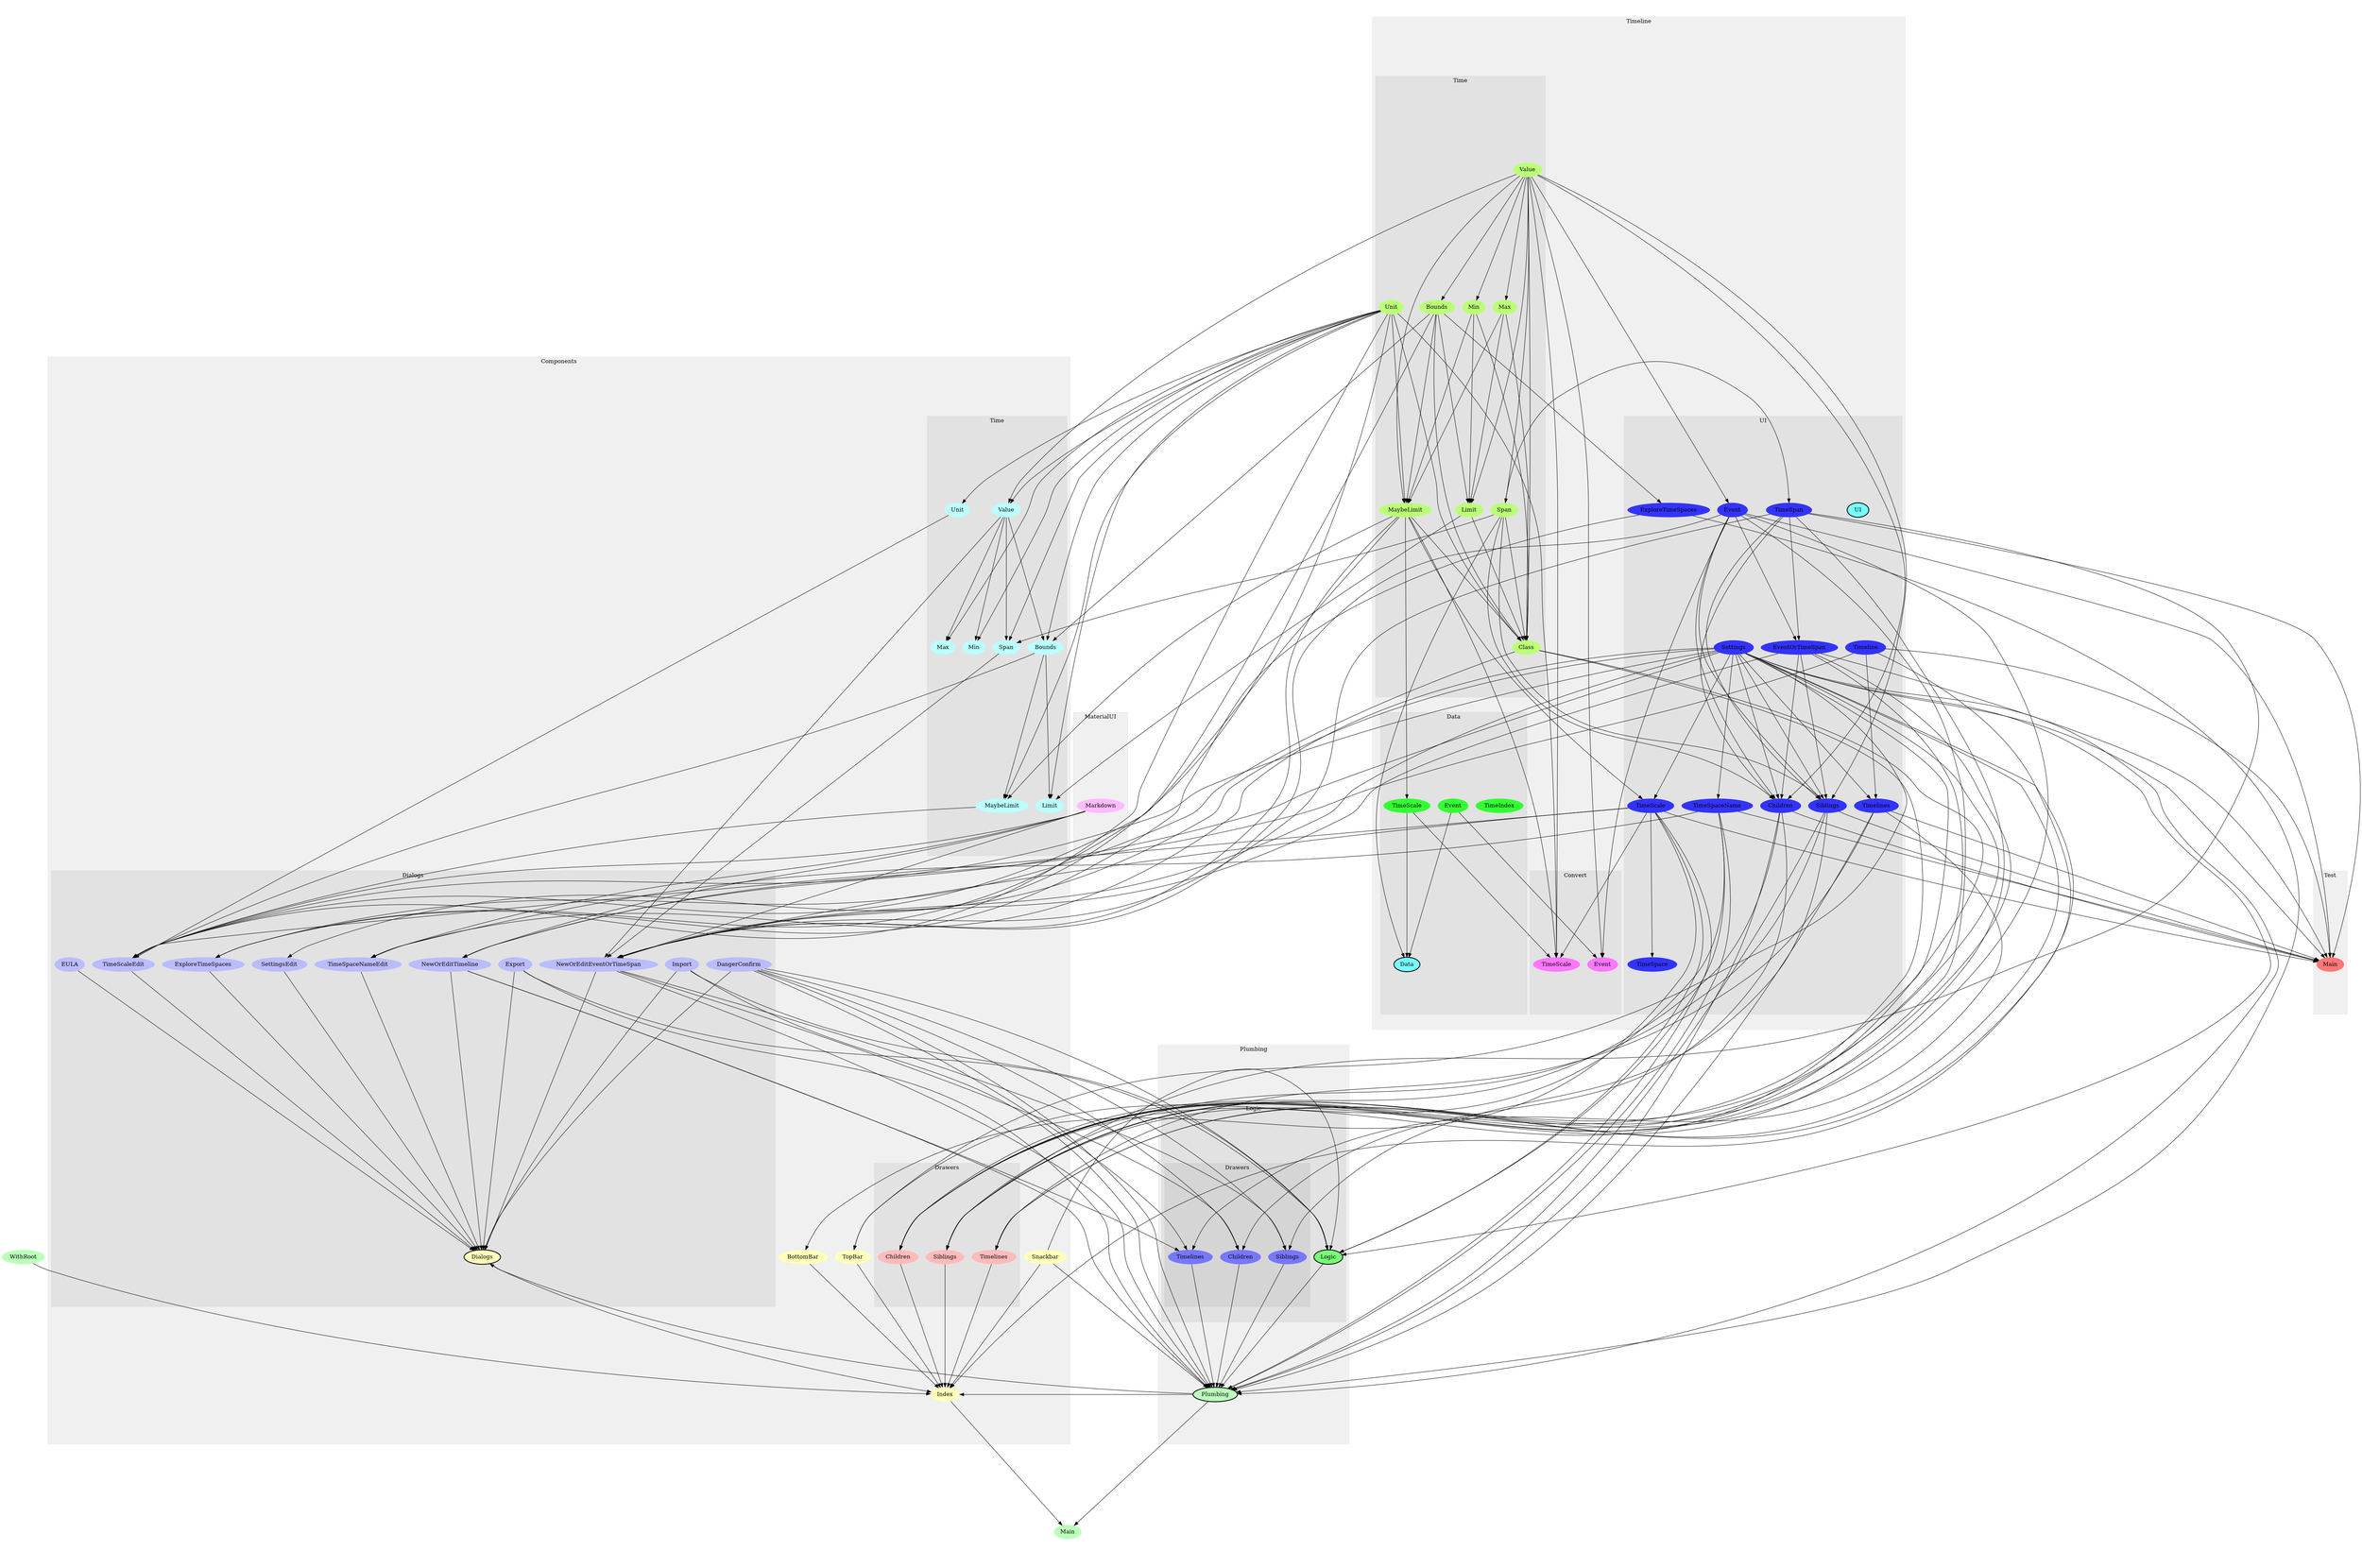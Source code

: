 digraph Modules {
size="48,32";
ratio="fill";
u4[label="WithRoot",style="filled",fillcolor="#bbffbb",penwidth="0"];
u32[label="Main",style="filled",fillcolor="#bbffbb",penwidth="0"];
subgraph cluster_0 {
label="Components";
color="#0000000F";
style="filled";
u17[label="TopBar",style="filled",fillcolor="#ffffbb",penwidth="0"];
u18[label="Snackbar",style="filled",fillcolor="#ffffbb",penwidth="0"];
u19[label="Index",style="filled",fillcolor="#ffffbb",penwidth="0"];
u30[label="BottomBar",style="filled",fillcolor="#ffffbb",penwidth="0"];
subgraph cluster_1 {
label="Dialogs";
color="#0000000F";
style="filled";
u31[label="Dialogs",style="filled,bold",fillcolor="#ffffbb"];
u20[label="ExploreTimeSpaces",style="filled",fillcolor="#bbbbff",penwidth="0"];
u21[label="NewOrEditTimeline",style="filled",fillcolor="#bbbbff",penwidth="0"];
u22[label="EULA",style="filled",fillcolor="#bbbbff",penwidth="0"];
u23[label="SettingsEdit",style="filled",fillcolor="#bbbbff",penwidth="0"];
u24[label="TimeSpaceNameEdit",style="filled",fillcolor="#bbbbff",penwidth="0"];
u25[label="Export",style="filled",fillcolor="#bbbbff",penwidth="0"];
u26[label="Import",style="filled",fillcolor="#bbbbff",penwidth="0"];
u27[label="DangerConfirm",style="filled",fillcolor="#bbbbff",penwidth="0"];
u28[label="TimeScaleEdit",style="filled",fillcolor="#bbbbff",penwidth="0"];
u29[label="NewOrEditEventOrTimeSpan",style="filled",fillcolor="#bbbbff",penwidth="0"];

}
subgraph cluster_2 {
label="Drawers";
color="#0000000F";
style="filled";
u14[label="Children",style="filled",fillcolor="#ffbbbb",penwidth="0"];
u15[label="Siblings",style="filled",fillcolor="#ffbbbb",penwidth="0"];
u16[label="Timelines",style="filled",fillcolor="#ffbbbb",penwidth="0"];

}
subgraph cluster_3 {
label="Time";
color="#0000000F";
style="filled";
u6[label="Unit",style="filled",fillcolor="#bbffff",penwidth="0"];
u7[label="Span",style="filled",fillcolor="#bbffff",penwidth="0"];
u8[label="MaybeLimit",style="filled",fillcolor="#bbffff",penwidth="0"];
u9[label="Value",style="filled",fillcolor="#bbffff",penwidth="0"];
u10[label="Bounds",style="filled",fillcolor="#bbffff",penwidth="0"];
u11[label="Limit",style="filled",fillcolor="#bbffff",penwidth="0"];
u12[label="Max",style="filled",fillcolor="#bbffff",penwidth="0"];
u13[label="Min",style="filled",fillcolor="#bbffff",penwidth="0"];

}

}
subgraph cluster_4 {
label="MaterialUI";
color="#0000000F";
style="filled";
u5[label="Markdown",style="filled",fillcolor="#ffbbff",penwidth="0"];

}
subgraph cluster_5 {
label="Plumbing";
color="#0000000F";
style="filled";
u33[label="Plumbing",style="filled,bold",fillcolor="#bbffbb"];
subgraph cluster_6 {
label="Logic";
color="#0000000F";
style="filled";
u3[label="Logic",style="filled,bold",fillcolor="#77ff77"];
subgraph cluster_7 {
label="Drawers";
color="#0000000F";
style="filled";
u0[label="Children",style="filled",fillcolor="#7777ff",penwidth="0"];
u1[label="Siblings",style="filled",fillcolor="#7777ff",penwidth="0"];
u2[label="Timelines",style="filled",fillcolor="#7777ff",penwidth="0"];

}

}

}
subgraph cluster_8 {
label="Test";
color="#0000000F";
style="filled";
u34[label="Main",style="filled",fillcolor="#ff7777",penwidth="0"];

}
subgraph cluster_9 {
label="Timeline";
color="#0000000F";
style="filled";
subgraph cluster_10 {
label="Convert";
color="#0000000F";
style="filled";
u38[label="Event",style="filled",fillcolor="#ff77ff",penwidth="0"];
u39[label="TimeScale",style="filled",fillcolor="#ff77ff",penwidth="0"];

}
subgraph cluster_11 {
label="Data";
color="#0000000F";
style="filled";
u40[label="Data",style="filled,bold",fillcolor="#77ffff"];
u35[label="TimeIndex",style="filled",fillcolor="#33ff33",penwidth="0"];
u36[label="Event",style="filled",fillcolor="#33ff33",penwidth="0"];
u37[label="TimeScale",style="filled",fillcolor="#33ff33",penwidth="0"];

}
subgraph cluster_12 {
label="Time";
color="#0000000F";
style="filled";
u54[label="Unit",style="filled",fillcolor="#bbff77",penwidth="0"];
u55[label="Span",style="filled",fillcolor="#bbff77",penwidth="0"];
u56[label="MaybeLimit",style="filled",fillcolor="#bbff77",penwidth="0"];
u57[label="Class",style="filled",fillcolor="#bbff77",penwidth="0"];
u58[label="Value",style="filled",fillcolor="#bbff77",penwidth="0"];
u59[label="Bounds",style="filled",fillcolor="#bbff77",penwidth="0"];
u60[label="Limit",style="filled",fillcolor="#bbff77",penwidth="0"];
u61[label="Max",style="filled",fillcolor="#bbff77",penwidth="0"];
u62[label="Min",style="filled",fillcolor="#bbff77",penwidth="0"];

}
subgraph cluster_13 {
label="UI";
color="#0000000F";
style="filled";
u41[label="UI",style="filled,bold",fillcolor="#77ffff"];
u42[label="EventOrTimeSpan",style="filled",fillcolor="#3333ff",penwidth="0"];
u43[label="ExploreTimeSpaces",style="filled",fillcolor="#3333ff",penwidth="0"];
u44[label="Settings",style="filled",fillcolor="#3333ff",penwidth="0"];
u45[label="Timeline",style="filled",fillcolor="#3333ff",penwidth="0"];
u46[label="TimeSpace",style="filled",fillcolor="#3333ff",penwidth="0"];
u47[label="TimeSpan",style="filled",fillcolor="#3333ff",penwidth="0"];
u48[label="Event",style="filled",fillcolor="#3333ff",penwidth="0"];
u49[label="Children",style="filled",fillcolor="#3333ff",penwidth="0"];
u50[label="TimeScale",style="filled",fillcolor="#3333ff",penwidth="0"];
u51[label="Siblings",style="filled",fillcolor="#3333ff",penwidth="0"];
u52[label="Timelines",style="filled",fillcolor="#3333ff",penwidth="0"];
u53[label="TimeSpaceName",style="filled",fillcolor="#3333ff",penwidth="0"];

}

}
u27 -> u0;
u29 -> u0;
u49 -> u0;
u27 -> u1;
u29 -> u1;
u51 -> u1;
u21 -> u2;
u27 -> u2;
u52 -> u2;
u18 -> u3;
u25 -> u3;
u26 -> u3;
u27 -> u3;
u44 -> u3;
u50 -> u3;
u53 -> u3;
u54 -> u6;
u9 -> u7;
u54 -> u7;
u55 -> u7;
u10 -> u8;
u54 -> u8;
u56 -> u8;
u54 -> u9;
u58 -> u9;
u9 -> u10;
u54 -> u10;
u59 -> u10;
u10 -> u11;
u54 -> u11;
u60 -> u11;
u9 -> u12;
u54 -> u12;
u9 -> u13;
u54 -> u13;
u42 -> u14;
u44 -> u14;
u47 -> u14;
u48 -> u14;
u49 -> u14;
u57 -> u14;
u42 -> u15;
u44 -> u15;
u47 -> u15;
u48 -> u15;
u51 -> u15;
u57 -> u15;
u44 -> u16;
u45 -> u16;
u52 -> u16;
u44 -> u17;
u53 -> u17;
u4 -> u19;
u14 -> u19;
u15 -> u19;
u16 -> u19;
u17 -> u19;
u18 -> u19;
u30 -> u19;
u31 -> u19;
u33 -> u19;
u44 -> u19;
u43 -> u20;
u57 -> u20;
u59 -> u20;
u5 -> u21;
u44 -> u21;
u45 -> u21;
u44 -> u23;
u5 -> u24;
u44 -> u24;
u53 -> u24;
u5 -> u28;
u6 -> u28;
u8 -> u28;
u10 -> u28;
u44 -> u28;
u50 -> u28;
u54 -> u28;
u56 -> u28;
u5 -> u29;
u7 -> u29;
u9 -> u29;
u42 -> u29;
u44 -> u29;
u47 -> u29;
u48 -> u29;
u50 -> u29;
u54 -> u29;
u56 -> u29;
u50 -> u30;
u20 -> u31;
u21 -> u31;
u22 -> u31;
u23 -> u31;
u24 -> u31;
u25 -> u31;
u26 -> u31;
u27 -> u31;
u28 -> u31;
u29 -> u31;
u33 -> u31;
u19 -> u32;
u33 -> u32;
u0 -> u33;
u1 -> u33;
u2 -> u33;
u3 -> u33;
u18 -> u33;
u21 -> u33;
u25 -> u33;
u26 -> u33;
u27 -> u33;
u29 -> u33;
u43 -> u33;
u44 -> u33;
u49 -> u33;
u50 -> u33;
u51 -> u33;
u52 -> u33;
u53 -> u33;
u42 -> u34;
u44 -> u34;
u45 -> u34;
u47 -> u34;
u48 -> u34;
u49 -> u34;
u50 -> u34;
u51 -> u34;
u52 -> u34;
u53 -> u34;
u56 -> u37;
u36 -> u38;
u48 -> u38;
u58 -> u38;
u37 -> u39;
u50 -> u39;
u54 -> u39;
u56 -> u39;
u58 -> u39;
u36 -> u40;
u37 -> u40;
u55 -> u40;
u47 -> u42;
u48 -> u42;
u59 -> u43;
u50 -> u46;
u55 -> u47;
u58 -> u48;
u42 -> u49;
u44 -> u49;
u47 -> u49;
u48 -> u49;
u55 -> u49;
u58 -> u49;
u44 -> u50;
u56 -> u50;
u42 -> u51;
u44 -> u51;
u47 -> u51;
u48 -> u51;
u55 -> u51;
u58 -> u51;
u44 -> u52;
u45 -> u52;
u44 -> u53;
u58 -> u55;
u54 -> u56;
u58 -> u56;
u59 -> u56;
u61 -> u56;
u62 -> u56;
u54 -> u57;
u55 -> u57;
u56 -> u57;
u58 -> u57;
u59 -> u57;
u60 -> u57;
u61 -> u57;
u62 -> u57;
u58 -> u59;
u58 -> u60;
u59 -> u60;
u61 -> u60;
u62 -> u60;
u58 -> u61;
u58 -> u62;

}
